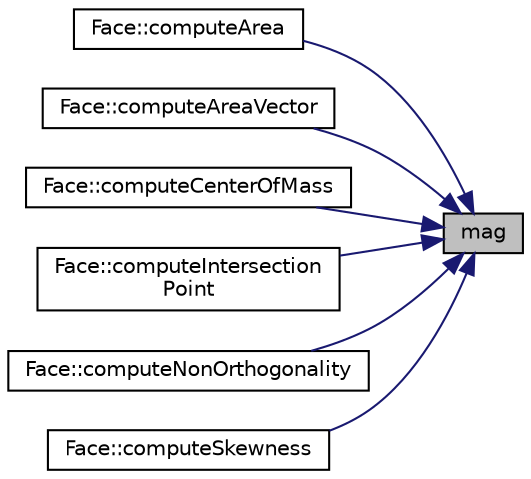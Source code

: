 digraph "mag"
{
 // LATEX_PDF_SIZE
  edge [fontname="Helvetica",fontsize="10",labelfontname="Helvetica",labelfontsize="10"];
  node [fontname="Helvetica",fontsize="10",shape=record];
  rankdir="RL";
  Node1 [label="mag",height=0.2,width=0.4,color="black", fillcolor="grey75", style="filled", fontcolor="black",tooltip=" "];
  Node1 -> Node2 [dir="back",color="midnightblue",fontsize="10",style="solid",fontname="Helvetica"];
  Node2 [label="Face::computeArea",height=0.2,width=0.4,color="black", fillcolor="white", style="filled",URL="$classFace.html#a79754cda0d7ef5d0745244638784f465",tooltip=" "];
  Node1 -> Node3 [dir="back",color="midnightblue",fontsize="10",style="solid",fontname="Helvetica"];
  Node3 [label="Face::computeAreaVector",height=0.2,width=0.4,color="black", fillcolor="white", style="filled",URL="$classFace.html#a1a230cbbca325d32a59fd5d05d26f69e",tooltip="Computes the face area vector ."];
  Node1 -> Node4 [dir="back",color="midnightblue",fontsize="10",style="solid",fontname="Helvetica"];
  Node4 [label="Face::computeCenterOfMass",height=0.2,width=0.4,color="black", fillcolor="white", style="filled",URL="$classFace.html#a7c3079c15eddffce87aa245fb2ddc2d6",tooltip=" "];
  Node1 -> Node5 [dir="back",color="midnightblue",fontsize="10",style="solid",fontname="Helvetica"];
  Node5 [label="Face::computeIntersection\lPoint",height=0.2,width=0.4,color="black", fillcolor="white", style="filled",URL="$classFace.html#ab8683a66faed7a0efd8b67da9e8d2dcf",tooltip=" "];
  Node1 -> Node6 [dir="back",color="midnightblue",fontsize="10",style="solid",fontname="Helvetica"];
  Node6 [label="Face::computeNonOrthogonality",height=0.2,width=0.4,color="black", fillcolor="white", style="filled",URL="$classFace.html#a2d4cf4519725e64a6b95e0fcaa589ea6",tooltip=" "];
  Node1 -> Node7 [dir="back",color="midnightblue",fontsize="10",style="solid",fontname="Helvetica"];
  Node7 [label="Face::computeSkewness",height=0.2,width=0.4,color="black", fillcolor="white", style="filled",URL="$classFace.html#ab6aaaa27bc48d42c68bf2033b7aae801",tooltip=" "];
}
